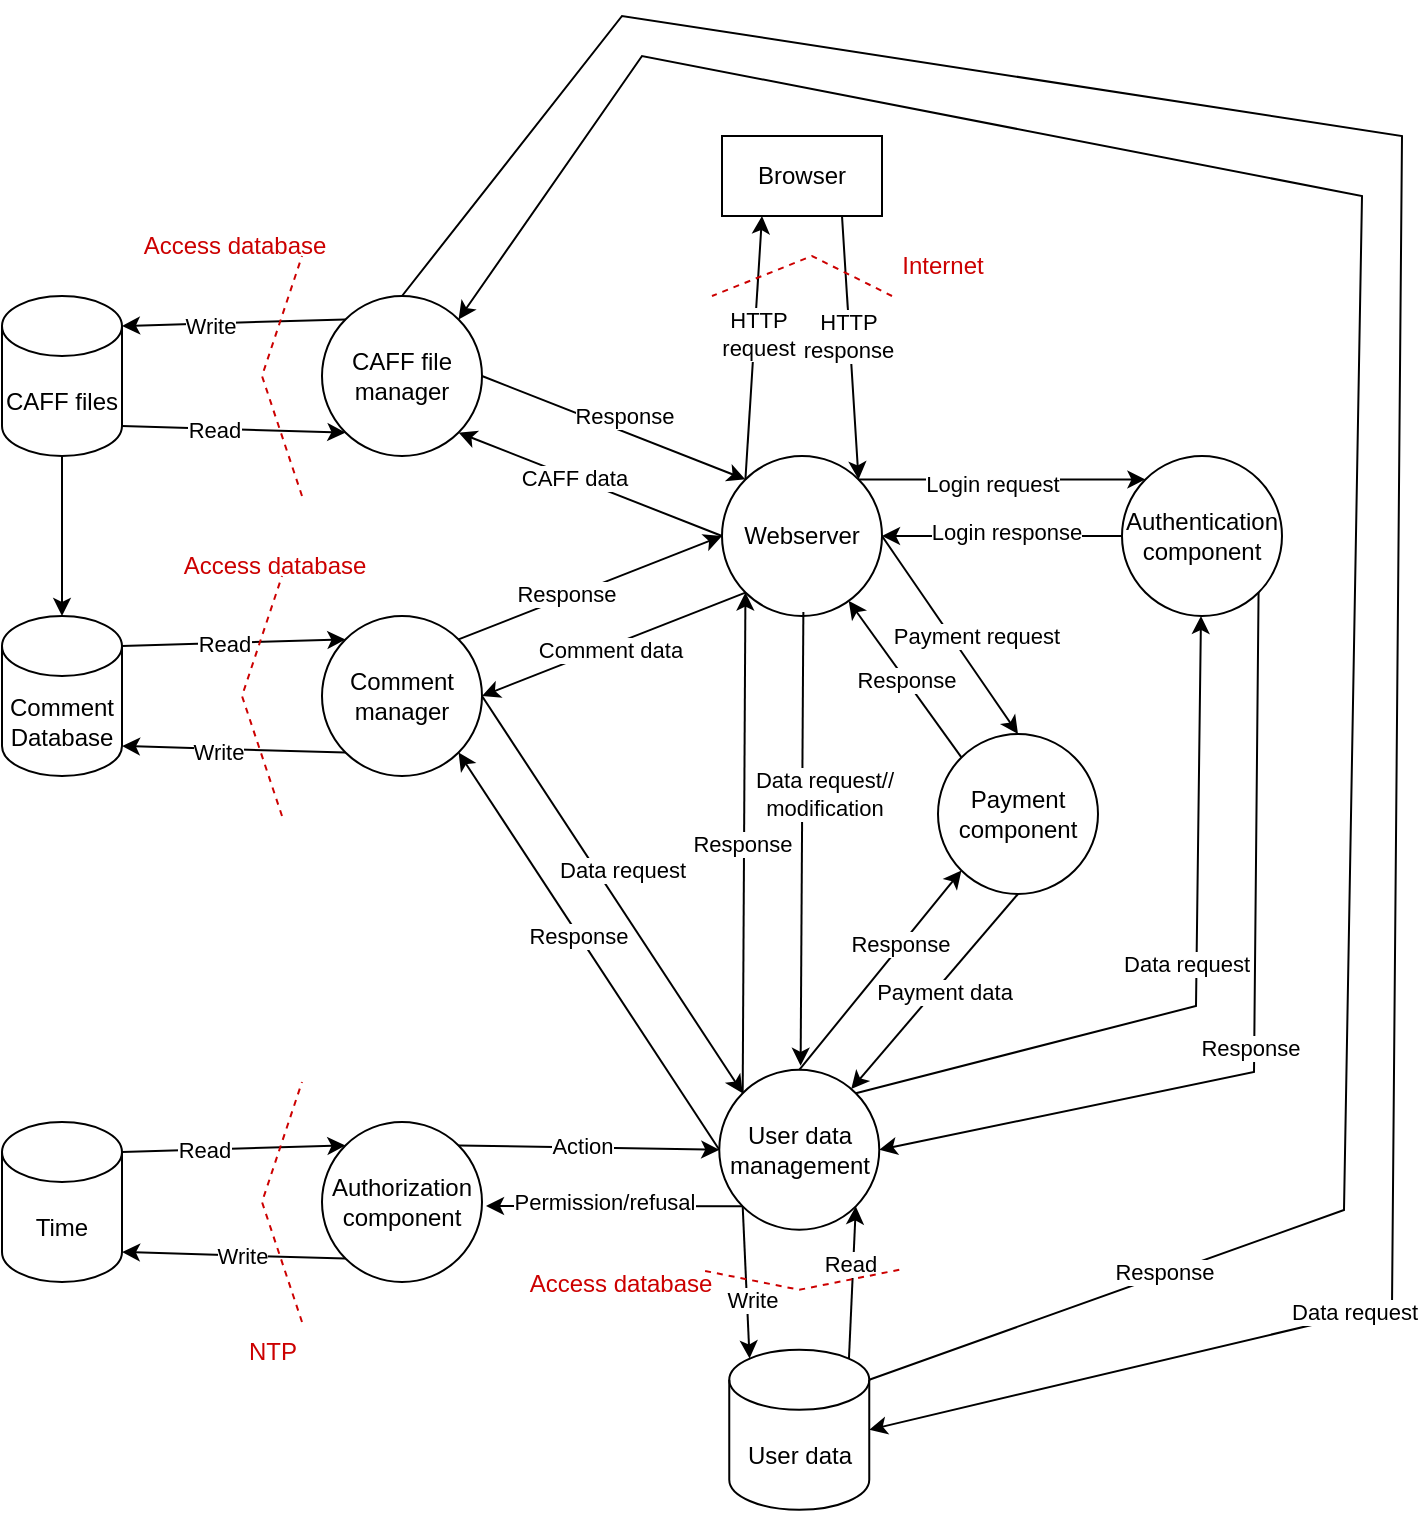 <mxfile version="20.4.1" type="device"><diagram id="xcvq3qONnneuxOayciWq" name="Page-1"><mxGraphModel dx="1422" dy="762" grid="0" gridSize="10" guides="1" tooltips="1" connect="1" arrows="1" fold="1" page="1" pageScale="1" pageWidth="850" pageHeight="1100" math="0" shadow="0"><root><mxCell id="0"/><mxCell id="1" parent="0"/><mxCell id="LG0L5qw06JkJ5erk69o2-1" value="User data management" style="ellipse;whiteSpace=wrap;html=1;aspect=fixed;" parent="1" vertex="1"><mxGeometry x="438.63" y="586.89" width="80" height="80" as="geometry"/></mxCell><mxCell id="LG0L5qw06JkJ5erk69o2-2" value="Authorization component" style="ellipse;whiteSpace=wrap;html=1;aspect=fixed;" parent="1" vertex="1"><mxGeometry x="240" y="613" width="80" height="80" as="geometry"/></mxCell><mxCell id="LG0L5qw06JkJ5erk69o2-3" value="Webserver" style="ellipse;whiteSpace=wrap;html=1;aspect=fixed;" parent="1" vertex="1"><mxGeometry x="440" y="280" width="80" height="80" as="geometry"/></mxCell><mxCell id="LG0L5qw06JkJ5erk69o2-4" value="Authentication&lt;br&gt;component" style="ellipse;whiteSpace=wrap;html=1;aspect=fixed;" parent="1" vertex="1"><mxGeometry x="640" y="280" width="80" height="80" as="geometry"/></mxCell><mxCell id="LG0L5qw06JkJ5erk69o2-5" value="CAFF file manager" style="ellipse;whiteSpace=wrap;html=1;aspect=fixed;" parent="1" vertex="1"><mxGeometry x="240" y="200" width="80" height="80" as="geometry"/></mxCell><mxCell id="HtAnzDC6H6SEGI0DJeML-1" value="Comment manager" style="ellipse;whiteSpace=wrap;html=1;aspect=fixed;" parent="1" vertex="1"><mxGeometry x="240" y="360" width="80" height="80" as="geometry"/></mxCell><mxCell id="HtAnzDC6H6SEGI0DJeML-3" value="" style="endArrow=classic;html=1;rounded=0;exitX=1;exitY=0.5;exitDx=0;exitDy=0;entryX=0;entryY=0;entryDx=0;entryDy=0;" parent="1" source="LG0L5qw06JkJ5erk69o2-5" target="LG0L5qw06JkJ5erk69o2-3" edge="1"><mxGeometry width="50" height="50" relative="1" as="geometry"><mxPoint x="370" y="230" as="sourcePoint"/><mxPoint x="420" y="180" as="targetPoint"/></mxGeometry></mxCell><mxCell id="HtAnzDC6H6SEGI0DJeML-7" value="Response" style="edgeLabel;html=1;align=center;verticalAlign=middle;resizable=0;points=[];" parent="HtAnzDC6H6SEGI0DJeML-3" vertex="1" connectable="0"><mxGeometry x="-0.26" y="-1" relative="1" as="geometry"><mxPoint x="22" as="offset"/></mxGeometry></mxCell><mxCell id="HtAnzDC6H6SEGI0DJeML-4" value="" style="endArrow=classic;html=1;rounded=0;entryX=1;entryY=1;entryDx=0;entryDy=0;exitX=0;exitY=0.5;exitDx=0;exitDy=0;" parent="1" source="LG0L5qw06JkJ5erk69o2-3" target="LG0L5qw06JkJ5erk69o2-5" edge="1"><mxGeometry width="50" height="50" relative="1" as="geometry"><mxPoint x="350" y="380" as="sourcePoint"/><mxPoint x="400" y="330" as="targetPoint"/></mxGeometry></mxCell><mxCell id="HtAnzDC6H6SEGI0DJeML-8" value="CAFF data" style="edgeLabel;html=1;align=center;verticalAlign=middle;resizable=0;points=[];" parent="HtAnzDC6H6SEGI0DJeML-4" vertex="1" connectable="0"><mxGeometry x="0.134" relative="1" as="geometry"><mxPoint as="offset"/></mxGeometry></mxCell><mxCell id="HtAnzDC6H6SEGI0DJeML-5" value="" style="endArrow=classic;html=1;rounded=0;entryX=0;entryY=0.5;entryDx=0;entryDy=0;exitX=1;exitY=0;exitDx=0;exitDy=0;" parent="1" source="HtAnzDC6H6SEGI0DJeML-1" target="LG0L5qw06JkJ5erk69o2-3" edge="1"><mxGeometry width="50" height="50" relative="1" as="geometry"><mxPoint x="370" y="400" as="sourcePoint"/><mxPoint x="420" y="350" as="targetPoint"/></mxGeometry></mxCell><mxCell id="HtAnzDC6H6SEGI0DJeML-10" value="Response" style="edgeLabel;html=1;align=center;verticalAlign=middle;resizable=0;points=[];" parent="HtAnzDC6H6SEGI0DJeML-5" vertex="1" connectable="0"><mxGeometry x="-0.174" y="2" relative="1" as="geometry"><mxPoint as="offset"/></mxGeometry></mxCell><mxCell id="HtAnzDC6H6SEGI0DJeML-6" value="" style="endArrow=classic;html=1;rounded=0;entryX=1;entryY=0.5;entryDx=0;entryDy=0;exitX=0;exitY=1;exitDx=0;exitDy=0;" parent="1" source="LG0L5qw06JkJ5erk69o2-3" target="HtAnzDC6H6SEGI0DJeML-1" edge="1"><mxGeometry width="50" height="50" relative="1" as="geometry"><mxPoint x="340" y="420" as="sourcePoint"/><mxPoint x="390" y="370" as="targetPoint"/></mxGeometry></mxCell><mxCell id="HtAnzDC6H6SEGI0DJeML-9" value="Comment data" style="edgeLabel;html=1;align=center;verticalAlign=middle;resizable=0;points=[];" parent="HtAnzDC6H6SEGI0DJeML-6" vertex="1" connectable="0"><mxGeometry x="0.116" relative="1" as="geometry"><mxPoint x="6" as="offset"/></mxGeometry></mxCell><mxCell id="FnsQ10CqChb3nWmw_qF6-21" value="" style="edgeStyle=orthogonalEdgeStyle;rounded=0;orthogonalLoop=1;jettySize=auto;html=1;" edge="1" parent="1" source="HtAnzDC6H6SEGI0DJeML-11" target="HtAnzDC6H6SEGI0DJeML-12"><mxGeometry relative="1" as="geometry"/></mxCell><mxCell id="HtAnzDC6H6SEGI0DJeML-11" value="CAFF files" style="shape=cylinder3;whiteSpace=wrap;html=1;boundedLbl=1;backgroundOutline=1;size=15;" parent="1" vertex="1"><mxGeometry x="80" y="200" width="60" height="80" as="geometry"/></mxCell><mxCell id="HtAnzDC6H6SEGI0DJeML-12" value="Comment Database" style="shape=cylinder3;whiteSpace=wrap;html=1;boundedLbl=1;backgroundOutline=1;size=15;" parent="1" vertex="1"><mxGeometry x="80" y="360" width="60" height="80" as="geometry"/></mxCell><mxCell id="HtAnzDC6H6SEGI0DJeML-13" value="" style="endArrow=classic;html=1;rounded=0;exitX=0;exitY=0;exitDx=0;exitDy=0;entryX=1;entryY=0;entryDx=0;entryDy=15;entryPerimeter=0;" parent="1" source="LG0L5qw06JkJ5erk69o2-5" target="HtAnzDC6H6SEGI0DJeML-11" edge="1"><mxGeometry width="50" height="50" relative="1" as="geometry"><mxPoint x="250" y="190" as="sourcePoint"/><mxPoint x="300" y="140" as="targetPoint"/></mxGeometry></mxCell><mxCell id="HtAnzDC6H6SEGI0DJeML-18" value="Write" style="edgeLabel;html=1;align=center;verticalAlign=middle;resizable=0;points=[];" parent="HtAnzDC6H6SEGI0DJeML-13" vertex="1" connectable="0"><mxGeometry x="0.216" y="1" relative="1" as="geometry"><mxPoint as="offset"/></mxGeometry></mxCell><mxCell id="HtAnzDC6H6SEGI0DJeML-14" value="" style="endArrow=classic;html=1;rounded=0;entryX=0;entryY=1;entryDx=0;entryDy=0;exitX=1;exitY=1;exitDx=0;exitDy=-15;exitPerimeter=0;" parent="1" source="HtAnzDC6H6SEGI0DJeML-11" target="LG0L5qw06JkJ5erk69o2-5" edge="1"><mxGeometry width="50" height="50" relative="1" as="geometry"><mxPoint x="150" y="310" as="sourcePoint"/><mxPoint x="200" y="260" as="targetPoint"/></mxGeometry></mxCell><mxCell id="HtAnzDC6H6SEGI0DJeML-17" value="Read" style="edgeLabel;html=1;align=center;verticalAlign=middle;resizable=0;points=[];" parent="HtAnzDC6H6SEGI0DJeML-14" vertex="1" connectable="0"><mxGeometry x="-0.175" relative="1" as="geometry"><mxPoint as="offset"/></mxGeometry></mxCell><mxCell id="HtAnzDC6H6SEGI0DJeML-15" value="" style="endArrow=classic;html=1;rounded=0;entryX=0;entryY=0;entryDx=0;entryDy=0;exitX=1;exitY=0;exitDx=0;exitDy=15;exitPerimeter=0;" parent="1" source="HtAnzDC6H6SEGI0DJeML-12" target="HtAnzDC6H6SEGI0DJeML-1" edge="1"><mxGeometry width="50" height="50" relative="1" as="geometry"><mxPoint x="150" y="430" as="sourcePoint"/><mxPoint x="200" y="380" as="targetPoint"/></mxGeometry></mxCell><mxCell id="HtAnzDC6H6SEGI0DJeML-19" value="Read" style="edgeLabel;html=1;align=center;verticalAlign=middle;resizable=0;points=[];" parent="HtAnzDC6H6SEGI0DJeML-15" vertex="1" connectable="0"><mxGeometry x="-0.224" relative="1" as="geometry"><mxPoint x="7" as="offset"/></mxGeometry></mxCell><mxCell id="HtAnzDC6H6SEGI0DJeML-16" value="" style="endArrow=classic;html=1;rounded=0;entryX=1;entryY=1;entryDx=0;entryDy=-15;entryPerimeter=0;exitX=0;exitY=1;exitDx=0;exitDy=0;" parent="1" source="HtAnzDC6H6SEGI0DJeML-1" target="HtAnzDC6H6SEGI0DJeML-12" edge="1"><mxGeometry width="50" height="50" relative="1" as="geometry"><mxPoint x="170" y="450" as="sourcePoint"/><mxPoint x="220" y="400" as="targetPoint"/></mxGeometry></mxCell><mxCell id="HtAnzDC6H6SEGI0DJeML-20" value="Write" style="edgeLabel;html=1;align=center;verticalAlign=middle;resizable=0;points=[];" parent="HtAnzDC6H6SEGI0DJeML-16" vertex="1" connectable="0"><mxGeometry x="0.133" y="1" relative="1" as="geometry"><mxPoint as="offset"/></mxGeometry></mxCell><mxCell id="HtAnzDC6H6SEGI0DJeML-21" value="Browser" style="rounded=0;whiteSpace=wrap;html=1;" parent="1" vertex="1"><mxGeometry x="440" y="120" width="80" height="40" as="geometry"/></mxCell><mxCell id="HtAnzDC6H6SEGI0DJeML-22" value="" style="endArrow=classic;html=1;rounded=0;entryX=0.25;entryY=1;entryDx=0;entryDy=0;exitX=0;exitY=0;exitDx=0;exitDy=0;" parent="1" source="LG0L5qw06JkJ5erk69o2-3" target="HtAnzDC6H6SEGI0DJeML-21" edge="1"><mxGeometry width="50" height="50" relative="1" as="geometry"><mxPoint x="380" y="200" as="sourcePoint"/><mxPoint x="450" y="190" as="targetPoint"/></mxGeometry></mxCell><mxCell id="HtAnzDC6H6SEGI0DJeML-24" value="HTTP&lt;br&gt;request" style="edgeLabel;html=1;align=center;verticalAlign=middle;resizable=0;points=[];" parent="HtAnzDC6H6SEGI0DJeML-22" vertex="1" connectable="0"><mxGeometry x="0.107" y="-1" relative="1" as="geometry"><mxPoint as="offset"/></mxGeometry></mxCell><mxCell id="HtAnzDC6H6SEGI0DJeML-23" value="" style="endArrow=classic;html=1;rounded=0;exitX=0.75;exitY=1;exitDx=0;exitDy=0;entryX=1;entryY=0;entryDx=0;entryDy=0;" parent="1" source="HtAnzDC6H6SEGI0DJeML-21" target="LG0L5qw06JkJ5erk69o2-3" edge="1"><mxGeometry width="50" height="50" relative="1" as="geometry"><mxPoint x="470" y="250" as="sourcePoint"/><mxPoint x="520" y="200" as="targetPoint"/></mxGeometry></mxCell><mxCell id="HtAnzDC6H6SEGI0DJeML-25" value="HTTP&lt;br&gt;response" style="edgeLabel;html=1;align=center;verticalAlign=middle;resizable=0;points=[];" parent="HtAnzDC6H6SEGI0DJeML-23" vertex="1" connectable="0"><mxGeometry x="-0.3" relative="1" as="geometry"><mxPoint y="14" as="offset"/></mxGeometry></mxCell><mxCell id="HtAnzDC6H6SEGI0DJeML-26" value="" style="endArrow=classic;html=1;rounded=0;entryX=0;entryY=0;entryDx=0;entryDy=0;exitX=1;exitY=0;exitDx=0;exitDy=0;" parent="1" source="LG0L5qw06JkJ5erk69o2-3" target="LG0L5qw06JkJ5erk69o2-4" edge="1"><mxGeometry width="50" height="50" relative="1" as="geometry"><mxPoint x="570" y="150" as="sourcePoint"/><mxPoint x="620" y="100" as="targetPoint"/></mxGeometry></mxCell><mxCell id="HtAnzDC6H6SEGI0DJeML-28" value="Login request" style="edgeLabel;html=1;align=center;verticalAlign=middle;resizable=0;points=[];" parent="HtAnzDC6H6SEGI0DJeML-26" vertex="1" connectable="0"><mxGeometry x="-0.077" y="-2" relative="1" as="geometry"><mxPoint as="offset"/></mxGeometry></mxCell><mxCell id="HtAnzDC6H6SEGI0DJeML-27" value="" style="endArrow=classic;html=1;rounded=0;entryX=1;entryY=0.5;entryDx=0;entryDy=0;exitX=0;exitY=0.5;exitDx=0;exitDy=0;" parent="1" source="LG0L5qw06JkJ5erk69o2-4" target="LG0L5qw06JkJ5erk69o2-3" edge="1"><mxGeometry width="50" height="50" relative="1" as="geometry"><mxPoint x="540" y="230" as="sourcePoint"/><mxPoint x="590" y="180" as="targetPoint"/></mxGeometry></mxCell><mxCell id="HtAnzDC6H6SEGI0DJeML-29" value="Login response" style="edgeLabel;html=1;align=center;verticalAlign=middle;resizable=0;points=[];" parent="HtAnzDC6H6SEGI0DJeML-27" vertex="1" connectable="0"><mxGeometry x="0.153" y="-2" relative="1" as="geometry"><mxPoint x="11" as="offset"/></mxGeometry></mxCell><mxCell id="HtAnzDC6H6SEGI0DJeML-30" value="" style="endArrow=classic;html=1;rounded=0;entryX=0;entryY=0;entryDx=0;entryDy=0;exitX=1;exitY=0.5;exitDx=0;exitDy=0;" parent="1" source="HtAnzDC6H6SEGI0DJeML-1" target="LG0L5qw06JkJ5erk69o2-1" edge="1"><mxGeometry width="50" height="50" relative="1" as="geometry"><mxPoint x="380" y="480" as="sourcePoint"/><mxPoint x="430" y="430" as="targetPoint"/></mxGeometry></mxCell><mxCell id="HtAnzDC6H6SEGI0DJeML-32" value="Data request" style="edgeLabel;html=1;align=center;verticalAlign=middle;resizable=0;points=[];" parent="HtAnzDC6H6SEGI0DJeML-30" vertex="1" connectable="0"><mxGeometry x="-0.114" y="1" relative="1" as="geometry"><mxPoint x="11" as="offset"/></mxGeometry></mxCell><mxCell id="HtAnzDC6H6SEGI0DJeML-31" value="" style="endArrow=classic;html=1;rounded=0;entryX=1;entryY=1;entryDx=0;entryDy=0;exitX=0;exitY=0.5;exitDx=0;exitDy=0;" parent="1" source="LG0L5qw06JkJ5erk69o2-1" target="HtAnzDC6H6SEGI0DJeML-1" edge="1"><mxGeometry width="50" height="50" relative="1" as="geometry"><mxPoint x="350" y="560" as="sourcePoint"/><mxPoint x="400" y="510" as="targetPoint"/></mxGeometry></mxCell><mxCell id="HtAnzDC6H6SEGI0DJeML-33" value="Response" style="edgeLabel;html=1;align=center;verticalAlign=middle;resizable=0;points=[];" parent="HtAnzDC6H6SEGI0DJeML-31" vertex="1" connectable="0"><mxGeometry x="0.081" y="1" relative="1" as="geometry"><mxPoint as="offset"/></mxGeometry></mxCell><mxCell id="HtAnzDC6H6SEGI0DJeML-34" value="" style="endArrow=classic;html=1;rounded=0;entryX=0;entryY=1;entryDx=0;entryDy=0;exitX=0;exitY=0;exitDx=0;exitDy=0;" parent="1" source="LG0L5qw06JkJ5erk69o2-1" target="LG0L5qw06JkJ5erk69o2-3" edge="1"><mxGeometry width="50" height="50" relative="1" as="geometry"><mxPoint x="530" y="480" as="sourcePoint"/><mxPoint x="580" y="430" as="targetPoint"/></mxGeometry></mxCell><mxCell id="HtAnzDC6H6SEGI0DJeML-35" value="Response" style="edgeLabel;html=1;align=center;verticalAlign=middle;resizable=0;points=[];" parent="HtAnzDC6H6SEGI0DJeML-34" vertex="1" connectable="0"><mxGeometry x="0.094" y="1" relative="1" as="geometry"><mxPoint y="12" as="offset"/></mxGeometry></mxCell><mxCell id="HtAnzDC6H6SEGI0DJeML-36" value="" style="endArrow=classic;html=1;rounded=0;entryX=0.5;entryY=0;entryDx=0;entryDy=0;exitX=0.5;exitY=1;exitDx=0;exitDy=0;" parent="1" edge="1"><mxGeometry width="50" height="50" relative="1" as="geometry"><mxPoint x="480.68" y="358" as="sourcePoint"/><mxPoint x="479.31" y="584.89" as="targetPoint"/></mxGeometry></mxCell><mxCell id="HtAnzDC6H6SEGI0DJeML-37" value="Data request//&lt;br&gt;modification" style="edgeLabel;html=1;align=center;verticalAlign=middle;resizable=0;points=[];" parent="HtAnzDC6H6SEGI0DJeML-36" vertex="1" connectable="0"><mxGeometry x="-0.202" y="-1" relative="1" as="geometry"><mxPoint x="12" as="offset"/></mxGeometry></mxCell><mxCell id="HtAnzDC6H6SEGI0DJeML-38" value="" style="endArrow=classic;html=1;rounded=0;exitX=1;exitY=0;exitDx=0;exitDy=0;" parent="1" source="LG0L5qw06JkJ5erk69o2-1" target="LG0L5qw06JkJ5erk69o2-4" edge="1"><mxGeometry width="50" height="50" relative="1" as="geometry"><mxPoint x="590" y="460" as="sourcePoint"/><mxPoint x="640" y="410" as="targetPoint"/><Array as="points"><mxPoint x="677" y="555"/></Array></mxGeometry></mxCell><mxCell id="HtAnzDC6H6SEGI0DJeML-40" value="Data request" style="edgeLabel;html=1;align=center;verticalAlign=middle;resizable=0;points=[];" parent="HtAnzDC6H6SEGI0DJeML-38" vertex="1" connectable="0"><mxGeometry x="0.062" y="2" relative="1" as="geometry"><mxPoint x="-4" as="offset"/></mxGeometry></mxCell><mxCell id="HtAnzDC6H6SEGI0DJeML-39" value="" style="endArrow=classic;html=1;rounded=0;exitX=1;exitY=1;exitDx=0;exitDy=0;entryX=1;entryY=0.5;entryDx=0;entryDy=0;" parent="1" source="LG0L5qw06JkJ5erk69o2-4" target="LG0L5qw06JkJ5erk69o2-1" edge="1"><mxGeometry width="50" height="50" relative="1" as="geometry"><mxPoint x="670" y="500" as="sourcePoint"/><mxPoint x="720" y="450" as="targetPoint"/><Array as="points"><mxPoint x="706" y="588"/></Array></mxGeometry></mxCell><mxCell id="HtAnzDC6H6SEGI0DJeML-41" value="Response" style="edgeLabel;html=1;align=center;verticalAlign=middle;resizable=0;points=[];" parent="HtAnzDC6H6SEGI0DJeML-39" vertex="1" connectable="0"><mxGeometry x="0.055" y="-2" relative="1" as="geometry"><mxPoint as="offset"/></mxGeometry></mxCell><mxCell id="HtAnzDC6H6SEGI0DJeML-42" value="User data" style="shape=cylinder3;whiteSpace=wrap;html=1;boundedLbl=1;backgroundOutline=1;size=15;" parent="1" vertex="1"><mxGeometry x="443.63" y="726.89" width="70" height="80" as="geometry"/></mxCell><mxCell id="HtAnzDC6H6SEGI0DJeML-43" value="" style="endArrow=classic;html=1;rounded=0;entryX=0.145;entryY=0;entryDx=0;entryDy=4.35;entryPerimeter=0;exitX=0;exitY=1;exitDx=0;exitDy=0;" parent="1" source="LG0L5qw06JkJ5erk69o2-1" target="HtAnzDC6H6SEGI0DJeML-42" edge="1"><mxGeometry width="50" height="50" relative="1" as="geometry"><mxPoint x="298.63" y="816.89" as="sourcePoint"/><mxPoint x="348.63" y="766.89" as="targetPoint"/></mxGeometry></mxCell><mxCell id="HtAnzDC6H6SEGI0DJeML-46" value="Write" style="edgeLabel;html=1;align=center;verticalAlign=middle;resizable=0;points=[];" parent="HtAnzDC6H6SEGI0DJeML-43" vertex="1" connectable="0"><mxGeometry x="0.224" y="2" relative="1" as="geometry"><mxPoint as="offset"/></mxGeometry></mxCell><mxCell id="HtAnzDC6H6SEGI0DJeML-44" value="" style="endArrow=classic;html=1;rounded=0;entryX=1;entryY=1;entryDx=0;entryDy=0;exitX=0.855;exitY=0;exitDx=0;exitDy=4.35;exitPerimeter=0;" parent="1" source="HtAnzDC6H6SEGI0DJeML-42" target="LG0L5qw06JkJ5erk69o2-1" edge="1"><mxGeometry width="50" height="50" relative="1" as="geometry"><mxPoint x="568.63" y="726.89" as="sourcePoint"/><mxPoint x="618.63" y="676.89" as="targetPoint"/></mxGeometry></mxCell><mxCell id="HtAnzDC6H6SEGI0DJeML-45" value="Read" style="edgeLabel;html=1;align=center;verticalAlign=middle;resizable=0;points=[];" parent="HtAnzDC6H6SEGI0DJeML-44" vertex="1" connectable="0"><mxGeometry x="0.24" y="2" relative="1" as="geometry"><mxPoint as="offset"/></mxGeometry></mxCell><mxCell id="HtAnzDC6H6SEGI0DJeML-47" value="" style="endArrow=classic;html=1;rounded=0;exitX=1;exitY=0;exitDx=0;exitDy=15;exitPerimeter=0;entryX=1;entryY=0;entryDx=0;entryDy=0;" parent="1" source="HtAnzDC6H6SEGI0DJeML-42" target="LG0L5qw06JkJ5erk69o2-5" edge="1"><mxGeometry width="50" height="50" relative="1" as="geometry"><mxPoint x="220" y="710" as="sourcePoint"/><mxPoint x="270" y="660" as="targetPoint"/><Array as="points"><mxPoint x="751" y="657"/><mxPoint x="760" y="150"/><mxPoint x="400" y="80"/></Array></mxGeometry></mxCell><mxCell id="HtAnzDC6H6SEGI0DJeML-51" value="Response" style="edgeLabel;html=1;align=center;verticalAlign=middle;resizable=0;points=[];" parent="HtAnzDC6H6SEGI0DJeML-47" vertex="1" connectable="0"><mxGeometry x="-0.757" y="2" relative="1" as="geometry"><mxPoint as="offset"/></mxGeometry></mxCell><mxCell id="HtAnzDC6H6SEGI0DJeML-49" value="" style="endArrow=classic;html=1;rounded=0;entryX=1;entryY=0.5;entryDx=0;entryDy=0;entryPerimeter=0;exitX=0.5;exitY=0;exitDx=0;exitDy=0;" parent="1" source="LG0L5qw06JkJ5erk69o2-5" target="HtAnzDC6H6SEGI0DJeML-42" edge="1"><mxGeometry width="50" height="50" relative="1" as="geometry"><mxPoint x="220" y="680" as="sourcePoint"/><mxPoint x="270" y="630" as="targetPoint"/><Array as="points"><mxPoint x="390" y="60"/><mxPoint x="780" y="120"/><mxPoint x="775" y="705"/></Array></mxGeometry></mxCell><mxCell id="HtAnzDC6H6SEGI0DJeML-50" value="Data request" style="edgeLabel;html=1;align=center;verticalAlign=middle;resizable=0;points=[];" parent="HtAnzDC6H6SEGI0DJeML-49" vertex="1" connectable="0"><mxGeometry x="0.65" y="-2" relative="1" as="geometry"><mxPoint as="offset"/></mxGeometry></mxCell><mxCell id="HtAnzDC6H6SEGI0DJeML-52" value="" style="endArrow=classic;html=1;rounded=0;entryX=0;entryY=0.5;entryDx=0;entryDy=0;exitX=1;exitY=0;exitDx=0;exitDy=0;" parent="1" source="LG0L5qw06JkJ5erk69o2-2" target="LG0L5qw06JkJ5erk69o2-1" edge="1"><mxGeometry width="50" height="50" relative="1" as="geometry"><mxPoint x="170" y="550" as="sourcePoint"/><mxPoint x="220" y="500" as="targetPoint"/></mxGeometry></mxCell><mxCell id="HtAnzDC6H6SEGI0DJeML-54" value="Action" style="edgeLabel;html=1;align=center;verticalAlign=middle;resizable=0;points=[];" parent="HtAnzDC6H6SEGI0DJeML-52" vertex="1" connectable="0"><mxGeometry x="-0.416" y="1" relative="1" as="geometry"><mxPoint x="23" as="offset"/></mxGeometry></mxCell><mxCell id="HtAnzDC6H6SEGI0DJeML-53" value="" style="endArrow=classic;html=1;rounded=0;exitX=0;exitY=1;exitDx=0;exitDy=0;" parent="1" source="LG0L5qw06JkJ5erk69o2-1" edge="1"><mxGeometry width="50" height="50" relative="1" as="geometry"><mxPoint x="188.63" y="726.89" as="sourcePoint"/><mxPoint x="322" y="655" as="targetPoint"/></mxGeometry></mxCell><mxCell id="HtAnzDC6H6SEGI0DJeML-55" value="Permission/refusal" style="edgeLabel;html=1;align=center;verticalAlign=middle;resizable=0;points=[];" parent="HtAnzDC6H6SEGI0DJeML-53" vertex="1" connectable="0"><mxGeometry x="0.362" y="-2" relative="1" as="geometry"><mxPoint x="18" as="offset"/></mxGeometry></mxCell><mxCell id="HtAnzDC6H6SEGI0DJeML-56" value="Time" style="shape=cylinder3;whiteSpace=wrap;html=1;boundedLbl=1;backgroundOutline=1;size=15;" parent="1" vertex="1"><mxGeometry x="80" y="613" width="60" height="80" as="geometry"/></mxCell><mxCell id="HtAnzDC6H6SEGI0DJeML-57" value="" style="endArrow=classic;html=1;rounded=0;entryX=0;entryY=0;entryDx=0;entryDy=0;exitX=1;exitY=0;exitDx=0;exitDy=15;exitPerimeter=0;" parent="1" source="HtAnzDC6H6SEGI0DJeML-56" target="LG0L5qw06JkJ5erk69o2-2" edge="1"><mxGeometry width="50" height="50" relative="1" as="geometry"><mxPoint x="220" y="633" as="sourcePoint"/><mxPoint x="270" y="583" as="targetPoint"/></mxGeometry></mxCell><mxCell id="HtAnzDC6H6SEGI0DJeML-59" value="Read" style="edgeLabel;html=1;align=center;verticalAlign=middle;resizable=0;points=[];" parent="HtAnzDC6H6SEGI0DJeML-57" vertex="1" connectable="0"><mxGeometry x="-0.275" relative="1" as="geometry"><mxPoint as="offset"/></mxGeometry></mxCell><mxCell id="HtAnzDC6H6SEGI0DJeML-58" value="" style="endArrow=classic;html=1;rounded=0;entryX=1;entryY=1;entryDx=0;entryDy=-15;entryPerimeter=0;exitX=0;exitY=1;exitDx=0;exitDy=0;" parent="1" source="LG0L5qw06JkJ5erk69o2-2" target="HtAnzDC6H6SEGI0DJeML-56" edge="1"><mxGeometry width="50" height="50" relative="1" as="geometry"><mxPoint x="240" y="773" as="sourcePoint"/><mxPoint x="290" y="723" as="targetPoint"/></mxGeometry></mxCell><mxCell id="HtAnzDC6H6SEGI0DJeML-60" value="Write" style="edgeLabel;html=1;align=center;verticalAlign=middle;resizable=0;points=[];" parent="HtAnzDC6H6SEGI0DJeML-58" vertex="1" connectable="0"><mxGeometry x="0.275" y="1" relative="1" as="geometry"><mxPoint x="19" as="offset"/></mxGeometry></mxCell><mxCell id="HtAnzDC6H6SEGI0DJeML-61" value="" style="endArrow=none;dashed=1;html=1;rounded=0;strokeColor=#CC0000;" parent="1" edge="1"><mxGeometry width="50" height="50" relative="1" as="geometry"><mxPoint x="220" y="460" as="sourcePoint"/><mxPoint x="220" y="340" as="targetPoint"/><Array as="points"><mxPoint x="200" y="400"/></Array></mxGeometry></mxCell><mxCell id="HtAnzDC6H6SEGI0DJeML-62" value="" style="endArrow=none;dashed=1;html=1;rounded=0;strokeColor=#CC0000;" parent="1" edge="1"><mxGeometry width="50" height="50" relative="1" as="geometry"><mxPoint x="230" y="713" as="sourcePoint"/><mxPoint x="230" y="593" as="targetPoint"/><Array as="points"><mxPoint x="210" y="653"/></Array></mxGeometry></mxCell><mxCell id="HtAnzDC6H6SEGI0DJeML-63" value="" style="endArrow=none;dashed=1;html=1;rounded=0;strokeColor=#CC0000;" parent="1" edge="1"><mxGeometry width="50" height="50" relative="1" as="geometry"><mxPoint x="230" y="300" as="sourcePoint"/><mxPoint x="230" y="180" as="targetPoint"/><Array as="points"><mxPoint x="210" y="240"/></Array></mxGeometry></mxCell><mxCell id="HtAnzDC6H6SEGI0DJeML-64" value="" style="endArrow=none;dashed=1;html=1;rounded=0;strokeColor=#CC0000;" parent="1" edge="1"><mxGeometry width="50" height="50" relative="1" as="geometry"><mxPoint x="528.63" y="686.89" as="sourcePoint"/><mxPoint x="428.63" y="686.89" as="targetPoint"/><Array as="points"><mxPoint x="478.63" y="696.89"/></Array></mxGeometry></mxCell><mxCell id="HtAnzDC6H6SEGI0DJeML-65" value="" style="endArrow=none;dashed=1;html=1;rounded=0;strokeColor=#CC0000;" parent="1" edge="1"><mxGeometry width="50" height="50" relative="1" as="geometry"><mxPoint x="525" y="200" as="sourcePoint"/><mxPoint x="435" y="200" as="targetPoint"/><Array as="points"><mxPoint x="485" y="180"/></Array></mxGeometry></mxCell><mxCell id="HtAnzDC6H6SEGI0DJeML-67" value="NTP" style="text;html=1;align=center;verticalAlign=middle;resizable=0;points=[];autosize=1;strokeColor=none;fillColor=none;fontColor=#CC0000;" parent="1" vertex="1"><mxGeometry x="190" y="713" width="50" height="30" as="geometry"/></mxCell><mxCell id="HtAnzDC6H6SEGI0DJeML-68" value="Access database" style="text;html=1;align=center;verticalAlign=middle;resizable=0;points=[];autosize=1;strokeColor=none;fillColor=none;fontColor=#CC0000;" parent="1" vertex="1"><mxGeometry x="161" y="322" width="109" height="26" as="geometry"/></mxCell><mxCell id="HtAnzDC6H6SEGI0DJeML-69" value="Access database" style="text;html=1;align=center;verticalAlign=middle;resizable=0;points=[];autosize=1;strokeColor=none;fillColor=none;fontColor=#CC0000;" parent="1" vertex="1"><mxGeometry x="141" y="162" width="109" height="26" as="geometry"/></mxCell><mxCell id="HtAnzDC6H6SEGI0DJeML-70" value="Access database" style="text;html=1;align=center;verticalAlign=middle;resizable=0;points=[];autosize=1;strokeColor=none;fillColor=none;fontColor=#CC0000;" parent="1" vertex="1"><mxGeometry x="334.63" y="680.89" width="109" height="26" as="geometry"/></mxCell><mxCell id="HtAnzDC6H6SEGI0DJeML-71" value="Internet" style="text;html=1;align=center;verticalAlign=middle;resizable=0;points=[];autosize=1;strokeColor=none;fillColor=none;fontColor=#CC0000;" parent="1" vertex="1"><mxGeometry x="520" y="170" width="60" height="30" as="geometry"/></mxCell><mxCell id="FnsQ10CqChb3nWmw_qF6-2" value="Payment component" style="ellipse;whiteSpace=wrap;html=1;aspect=fixed;" vertex="1" parent="1"><mxGeometry x="548" y="419" width="80" height="80" as="geometry"/></mxCell><mxCell id="FnsQ10CqChb3nWmw_qF6-9" value="" style="endArrow=classic;html=1;rounded=0;exitX=0;exitY=0;exitDx=0;exitDy=0;" edge="1" parent="1" source="FnsQ10CqChb3nWmw_qF6-2" target="LG0L5qw06JkJ5erk69o2-3"><mxGeometry relative="1" as="geometry"><mxPoint x="90" y="553" as="sourcePoint"/><mxPoint x="557" y="372" as="targetPoint"/></mxGeometry></mxCell><mxCell id="FnsQ10CqChb3nWmw_qF6-10" value="Response" style="edgeLabel;resizable=0;html=1;align=center;verticalAlign=middle;" connectable="0" vertex="1" parent="FnsQ10CqChb3nWmw_qF6-9"><mxGeometry relative="1" as="geometry"/></mxCell><mxCell id="FnsQ10CqChb3nWmw_qF6-11" value="" style="endArrow=classic;html=1;rounded=0;exitX=1;exitY=0.5;exitDx=0;exitDy=0;entryX=0.5;entryY=0;entryDx=0;entryDy=0;" edge="1" parent="1" source="LG0L5qw06JkJ5erk69o2-3" target="FnsQ10CqChb3nWmw_qF6-2"><mxGeometry relative="1" as="geometry"><mxPoint x="374" y="417" as="sourcePoint"/><mxPoint x="474" y="417" as="targetPoint"/></mxGeometry></mxCell><mxCell id="FnsQ10CqChb3nWmw_qF6-12" value="Payment request" style="edgeLabel;resizable=0;html=1;align=center;verticalAlign=middle;" connectable="0" vertex="1" parent="FnsQ10CqChb3nWmw_qF6-11"><mxGeometry relative="1" as="geometry"><mxPoint x="13" as="offset"/></mxGeometry></mxCell><mxCell id="FnsQ10CqChb3nWmw_qF6-17" value="" style="endArrow=classic;html=1;rounded=0;entryX=0;entryY=1;entryDx=0;entryDy=0;exitX=0.5;exitY=0;exitDx=0;exitDy=0;" edge="1" parent="1" source="LG0L5qw06JkJ5erk69o2-1" target="FnsQ10CqChb3nWmw_qF6-2"><mxGeometry relative="1" as="geometry"><mxPoint x="374" y="417" as="sourcePoint"/><mxPoint x="474" y="417" as="targetPoint"/></mxGeometry></mxCell><mxCell id="FnsQ10CqChb3nWmw_qF6-18" value="Response" style="edgeLabel;resizable=0;html=1;align=center;verticalAlign=middle;" connectable="0" vertex="1" parent="FnsQ10CqChb3nWmw_qF6-17"><mxGeometry relative="1" as="geometry"><mxPoint x="10" y="-14" as="offset"/></mxGeometry></mxCell><mxCell id="FnsQ10CqChb3nWmw_qF6-19" value="" style="endArrow=classic;html=1;rounded=0;exitX=0.5;exitY=1;exitDx=0;exitDy=0;" edge="1" parent="1" source="FnsQ10CqChb3nWmw_qF6-2" target="LG0L5qw06JkJ5erk69o2-1"><mxGeometry relative="1" as="geometry"><mxPoint x="374" y="417" as="sourcePoint"/><mxPoint x="474" y="417" as="targetPoint"/></mxGeometry></mxCell><mxCell id="FnsQ10CqChb3nWmw_qF6-20" value="Payment data" style="edgeLabel;resizable=0;html=1;align=center;verticalAlign=middle;" connectable="0" vertex="1" parent="FnsQ10CqChb3nWmw_qF6-19"><mxGeometry relative="1" as="geometry"><mxPoint x="4" as="offset"/></mxGeometry></mxCell></root></mxGraphModel></diagram></mxfile>